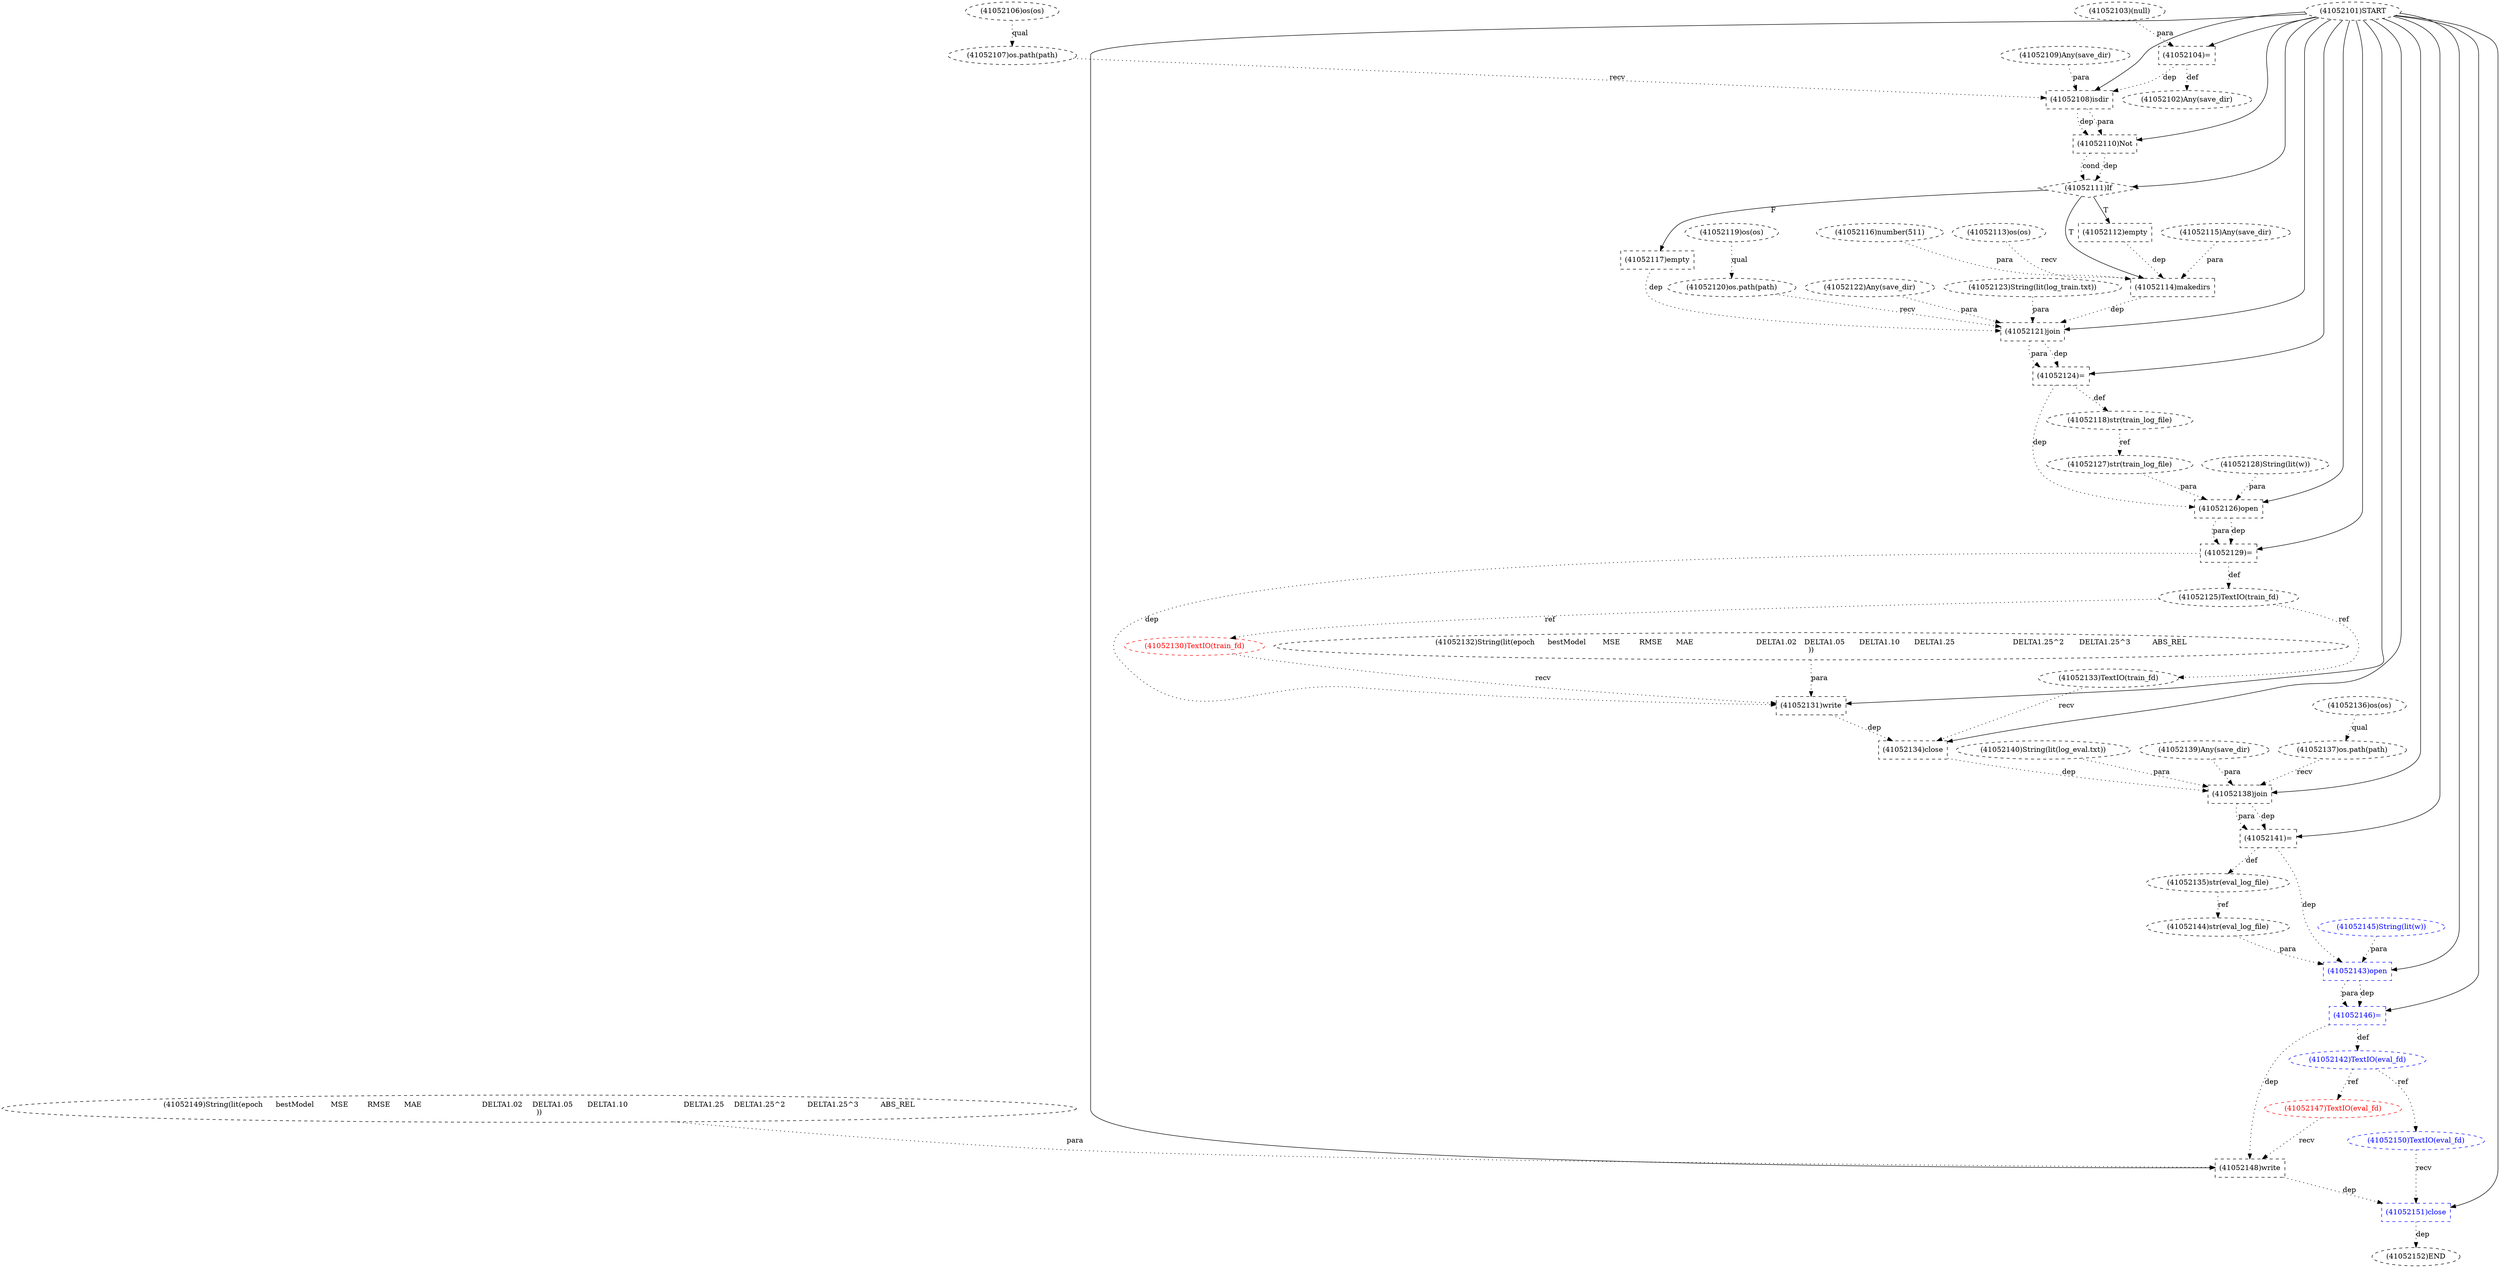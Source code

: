 digraph G {
1 [label="(41052107)os.path(path)" shape=ellipse style=dashed]
2 [label="(41052145)String(lit(w))" shape=ellipse style=dashed color=blue fontcolor=blue]
3 [label="(41052102)Any(save_dir)" shape=ellipse style=dashed]
4 [label="(41052150)TextIO(eval_fd)" shape=ellipse style=dashed color=blue fontcolor=blue]
5 [label="(41052135)str(eval_log_file)" shape=ellipse style=dashed]
6 [label="(41052130)TextIO(train_fd)" shape=ellipse style=dashed color=red fontcolor=red]
7 [label="(41052111)If" shape=diamond style=dashed]
8 [label="(41052109)Any(save_dir)" shape=ellipse style=dashed]
9 [label="(41052142)TextIO(eval_fd)" shape=ellipse style=dashed color=blue fontcolor=blue]
10 [label="(41052140)String(lit(log_eval.txt))" shape=ellipse style=dashed]
11 [label="(41052149)String(lit(epoch	 bestModel	 MSE	 RMSE	 MAE	                   DELTA1.02	 DELTA1.05	 DELTA1.10	                   DELTA1.25	 DELTA1.25^2	 DELTA1.25^3	 ABS_REL
))" shape=ellipse style=dashed]
12 [label="(41052119)os(os)" shape=ellipse style=dashed]
13 [label="(41052144)str(eval_log_file)" shape=ellipse style=dashed]
14 [label="(41052122)Any(save_dir)" shape=ellipse style=dashed]
15 [label="(41052141)=" shape=box style=dashed]
16 [label="(41052146)=" shape=box style=dashed color=blue fontcolor=blue]
17 [label="(41052103)(null)" shape=ellipse style=dashed]
18 [label="(41052124)=" shape=box style=dashed]
19 [label="(41052136)os(os)" shape=ellipse style=dashed]
20 [label="(41052106)os(os)" shape=ellipse style=dashed]
21 [label="(41052123)String(lit(log_train.txt))" shape=ellipse style=dashed]
22 [label="(41052115)Any(save_dir)" shape=ellipse style=dashed]
23 [label="(41052121)join" shape=box style=dashed]
24 [label="(41052114)makedirs" shape=box style=dashed]
25 [label="(41052108)isdir" shape=box style=dashed]
26 [label="(41052127)str(train_log_file)" shape=ellipse style=dashed]
27 [label="(41052129)=" shape=box style=dashed color=black fontcolor=black]
28 [label="(41052116)number(511)" shape=ellipse style=dashed]
29 [label="(41052112)empty" shape=box style=dashed]
30 [label="(41052143)open" shape=box style=dashed color=blue fontcolor=blue]
31 [label="(41052120)os.path(path)" shape=ellipse style=dashed]
32 [label="(41052104)=" shape=box style=dashed]
33 [label="(41052110)Not" shape=box style=dashed]
34 [label="(41052148)write" shape=box style=dashed]
35 [label="(41052117)empty" shape=box style=dashed]
36 [label="(41052125)TextIO(train_fd)" shape=ellipse style=dashed color=black fontcolor=black]
37 [label="(41052147)TextIO(eval_fd)" shape=ellipse style=dashed color=red fontcolor=red]
38 [label="(41052133)TextIO(train_fd)" shape=ellipse style=dashed color=black fontcolor=black]
39 [label="(41052134)close" shape=box style=dashed color=black fontcolor=black]
40 [label="(41052101)START" style=dashed]
41 [label="(41052132)String(lit(epoch	 bestModel	 MSE	 RMSE	 MAE	                    DELTA1.02	 DELTA1.05	 DELTA1.10	 DELTA1.25	                    DELTA1.25^2	 DELTA1.25^3	 ABS_REL
))" shape=ellipse style=dashed]
42 [label="(41052126)open" shape=box style=dashed color=black fontcolor=black]
43 [label="(41052118)str(train_log_file)" shape=ellipse style=dashed]
44 [label="(41052139)Any(save_dir)" shape=ellipse style=dashed]
45 [label="(41052152)END" style=dashed]
46 [label="(41052137)os.path(path)" shape=ellipse style=dashed]
47 [label="(41052138)join" shape=box style=dashed]
48 [label="(41052151)close" shape=box style=dashed color=blue fontcolor=blue]
49 [label="(41052131)write" shape=box style=dashed]
50 [label="(41052128)String(lit(w))" shape=ellipse style=dashed color=black fontcolor=black]
51 [label="(41052113)os(os)" shape=ellipse style=dashed]
20 -> 1 [label="qual" style=dotted];
32 -> 3 [label="def" style=dotted];
9 -> 4 [label="ref" style=dotted];
15 -> 5 [label="def" style=dotted];
36 -> 6 [label="ref" style=dotted];
40 -> 7 [label="" style=solid];
33 -> 7 [label="dep" style=dotted];
33 -> 7 [label="cond" style=dotted];
16 -> 9 [label="def" style=dotted];
5 -> 13 [label="ref" style=dotted];
40 -> 15 [label="" style=solid];
47 -> 15 [label="dep" style=dotted];
47 -> 15 [label="para" style=dotted];
40 -> 16 [label="" style=solid];
30 -> 16 [label="dep" style=dotted];
30 -> 16 [label="para" style=dotted];
40 -> 18 [label="" style=solid];
23 -> 18 [label="dep" style=dotted];
23 -> 18 [label="para" style=dotted];
40 -> 23 [label="" style=solid];
31 -> 23 [label="recv" style=dotted];
14 -> 23 [label="para" style=dotted];
21 -> 23 [label="para" style=dotted];
24 -> 23 [label="dep" style=dotted];
35 -> 23 [label="dep" style=dotted];
7 -> 24 [label="T"];
51 -> 24 [label="recv" style=dotted];
22 -> 24 [label="para" style=dotted];
28 -> 24 [label="para" style=dotted];
29 -> 24 [label="dep" style=dotted];
40 -> 25 [label="" style=solid];
1 -> 25 [label="recv" style=dotted];
8 -> 25 [label="para" style=dotted];
32 -> 25 [label="dep" style=dotted];
43 -> 26 [label="ref" style=dotted];
40 -> 27 [label="" style=solid];
42 -> 27 [label="dep" style=dotted];
42 -> 27 [label="para" style=dotted];
7 -> 29 [label="T"];
40 -> 30 [label="" style=solid];
13 -> 30 [label="para" style=dotted];
2 -> 30 [label="para" style=dotted];
15 -> 30 [label="dep" style=dotted];
12 -> 31 [label="qual" style=dotted];
40 -> 32 [label="" style=solid];
17 -> 32 [label="para" style=dotted];
40 -> 33 [label="" style=solid];
25 -> 33 [label="dep" style=dotted];
25 -> 33 [label="para" style=dotted];
40 -> 34 [label="" style=solid];
37 -> 34 [label="recv" style=dotted];
11 -> 34 [label="para" style=dotted];
16 -> 34 [label="dep" style=dotted];
7 -> 35 [label="F"];
27 -> 36 [label="def" style=dotted];
9 -> 37 [label="ref" style=dotted];
36 -> 38 [label="ref" style=dotted];
40 -> 39 [label="" style=solid];
38 -> 39 [label="recv" style=dotted];
49 -> 39 [label="dep" style=dotted];
40 -> 42 [label="" style=solid];
26 -> 42 [label="para" style=dotted];
50 -> 42 [label="para" style=dotted];
18 -> 42 [label="dep" style=dotted];
18 -> 43 [label="def" style=dotted];
48 -> 45 [label="dep" style=dotted];
19 -> 46 [label="qual" style=dotted];
40 -> 47 [label="" style=solid];
46 -> 47 [label="recv" style=dotted];
44 -> 47 [label="para" style=dotted];
10 -> 47 [label="para" style=dotted];
39 -> 47 [label="dep" style=dotted];
40 -> 48 [label="" style=solid];
4 -> 48 [label="recv" style=dotted];
34 -> 48 [label="dep" style=dotted];
40 -> 49 [label="" style=solid];
6 -> 49 [label="recv" style=dotted];
41 -> 49 [label="para" style=dotted];
27 -> 49 [label="dep" style=dotted];
}